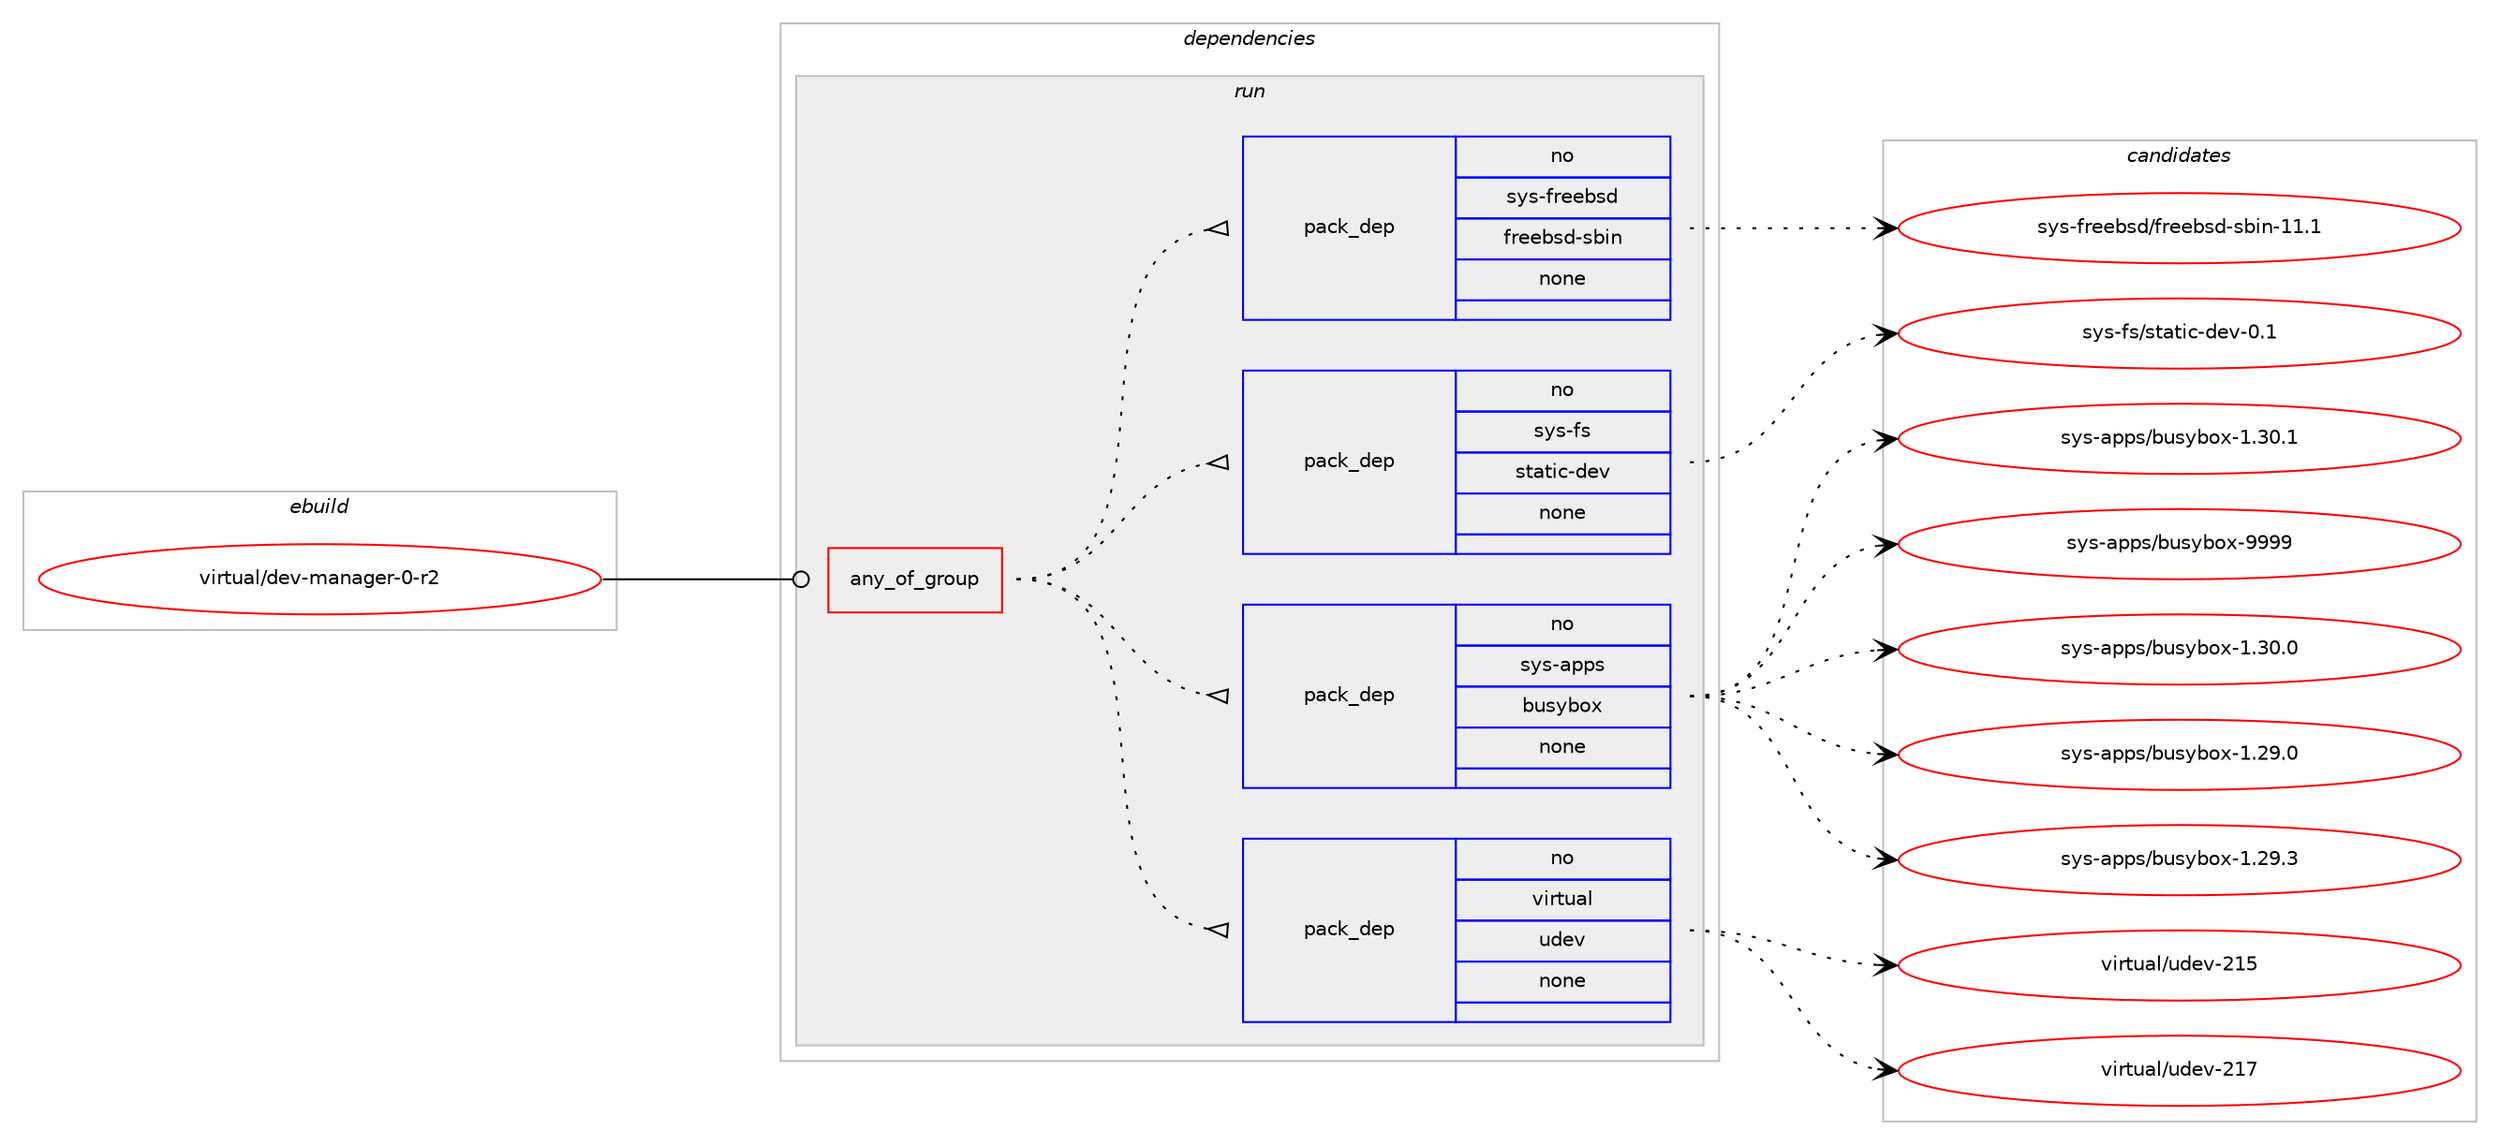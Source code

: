 digraph prolog {

# *************
# Graph options
# *************

newrank=true;
concentrate=true;
compound=true;
graph [rankdir=LR,fontname=Helvetica,fontsize=10,ranksep=1.5];#, ranksep=2.5, nodesep=0.2];
edge  [arrowhead=vee];
node  [fontname=Helvetica,fontsize=10];

# **********
# The ebuild
# **********

subgraph cluster_leftcol {
color=gray;
rank=same;
label=<<i>ebuild</i>>;
id [label="virtual/dev-manager-0-r2", color=red, width=4, href="../virtual/dev-manager-0-r2.svg"];
}

# ****************
# The dependencies
# ****************

subgraph cluster_midcol {
color=gray;
label=<<i>dependencies</i>>;
subgraph cluster_compile {
fillcolor="#eeeeee";
style=filled;
label=<<i>compile</i>>;
}
subgraph cluster_compileandrun {
fillcolor="#eeeeee";
style=filled;
label=<<i>compile and run</i>>;
}
subgraph cluster_run {
fillcolor="#eeeeee";
style=filled;
label=<<i>run</i>>;
subgraph any93 {
dependency4092 [label=<<TABLE BORDER="0" CELLBORDER="1" CELLSPACING="0" CELLPADDING="4"><TR><TD CELLPADDING="10">any_of_group</TD></TR></TABLE>>, shape=none, color=red];subgraph pack3577 {
dependency4093 [label=<<TABLE BORDER="0" CELLBORDER="1" CELLSPACING="0" CELLPADDING="4" WIDTH="220"><TR><TD ROWSPAN="6" CELLPADDING="30">pack_dep</TD></TR><TR><TD WIDTH="110">no</TD></TR><TR><TD>virtual</TD></TR><TR><TD>udev</TD></TR><TR><TD>none</TD></TR><TR><TD></TD></TR></TABLE>>, shape=none, color=blue];
}
dependency4092:e -> dependency4093:w [weight=20,style="dotted",arrowhead="oinv"];
subgraph pack3578 {
dependency4094 [label=<<TABLE BORDER="0" CELLBORDER="1" CELLSPACING="0" CELLPADDING="4" WIDTH="220"><TR><TD ROWSPAN="6" CELLPADDING="30">pack_dep</TD></TR><TR><TD WIDTH="110">no</TD></TR><TR><TD>sys-apps</TD></TR><TR><TD>busybox</TD></TR><TR><TD>none</TD></TR><TR><TD></TD></TR></TABLE>>, shape=none, color=blue];
}
dependency4092:e -> dependency4094:w [weight=20,style="dotted",arrowhead="oinv"];
subgraph pack3579 {
dependency4095 [label=<<TABLE BORDER="0" CELLBORDER="1" CELLSPACING="0" CELLPADDING="4" WIDTH="220"><TR><TD ROWSPAN="6" CELLPADDING="30">pack_dep</TD></TR><TR><TD WIDTH="110">no</TD></TR><TR><TD>sys-fs</TD></TR><TR><TD>static-dev</TD></TR><TR><TD>none</TD></TR><TR><TD></TD></TR></TABLE>>, shape=none, color=blue];
}
dependency4092:e -> dependency4095:w [weight=20,style="dotted",arrowhead="oinv"];
subgraph pack3580 {
dependency4096 [label=<<TABLE BORDER="0" CELLBORDER="1" CELLSPACING="0" CELLPADDING="4" WIDTH="220"><TR><TD ROWSPAN="6" CELLPADDING="30">pack_dep</TD></TR><TR><TD WIDTH="110">no</TD></TR><TR><TD>sys-freebsd</TD></TR><TR><TD>freebsd-sbin</TD></TR><TR><TD>none</TD></TR><TR><TD></TD></TR></TABLE>>, shape=none, color=blue];
}
dependency4092:e -> dependency4096:w [weight=20,style="dotted",arrowhead="oinv"];
}
id:e -> dependency4092:w [weight=20,style="solid",arrowhead="odot"];
}
}

# **************
# The candidates
# **************

subgraph cluster_choices {
rank=same;
color=gray;
label=<<i>candidates</i>>;

subgraph choice3577 {
color=black;
nodesep=1;
choice118105114116117971084711710010111845504953 [label="virtual/udev-215", color=red, width=4,href="../virtual/udev-215.svg"];
choice118105114116117971084711710010111845504955 [label="virtual/udev-217", color=red, width=4,href="../virtual/udev-217.svg"];
dependency4093:e -> choice118105114116117971084711710010111845504953:w [style=dotted,weight="100"];
dependency4093:e -> choice118105114116117971084711710010111845504955:w [style=dotted,weight="100"];
}
subgraph choice3578 {
color=black;
nodesep=1;
choice115121115459711211211547981171151219811112045494651484648 [label="sys-apps/busybox-1.30.0", color=red, width=4,href="../sys-apps/busybox-1.30.0.svg"];
choice115121115459711211211547981171151219811112045494650574648 [label="sys-apps/busybox-1.29.0", color=red, width=4,href="../sys-apps/busybox-1.29.0.svg"];
choice115121115459711211211547981171151219811112045494650574651 [label="sys-apps/busybox-1.29.3", color=red, width=4,href="../sys-apps/busybox-1.29.3.svg"];
choice115121115459711211211547981171151219811112045494651484649 [label="sys-apps/busybox-1.30.1", color=red, width=4,href="../sys-apps/busybox-1.30.1.svg"];
choice11512111545971121121154798117115121981111204557575757 [label="sys-apps/busybox-9999", color=red, width=4,href="../sys-apps/busybox-9999.svg"];
dependency4094:e -> choice115121115459711211211547981171151219811112045494651484648:w [style=dotted,weight="100"];
dependency4094:e -> choice115121115459711211211547981171151219811112045494650574648:w [style=dotted,weight="100"];
dependency4094:e -> choice115121115459711211211547981171151219811112045494650574651:w [style=dotted,weight="100"];
dependency4094:e -> choice115121115459711211211547981171151219811112045494651484649:w [style=dotted,weight="100"];
dependency4094:e -> choice11512111545971121121154798117115121981111204557575757:w [style=dotted,weight="100"];
}
subgraph choice3579 {
color=black;
nodesep=1;
choice115121115451021154711511697116105994510010111845484649 [label="sys-fs/static-dev-0.1", color=red, width=4,href="../sys-fs/static-dev-0.1.svg"];
dependency4095:e -> choice115121115451021154711511697116105994510010111845484649:w [style=dotted,weight="100"];
}
subgraph choice3580 {
color=black;
nodesep=1;
choice1151211154510211410110198115100471021141011019811510045115981051104549494649 [label="sys-freebsd/freebsd-sbin-11.1", color=red, width=4,href="../sys-freebsd/freebsd-sbin-11.1.svg"];
dependency4096:e -> choice1151211154510211410110198115100471021141011019811510045115981051104549494649:w [style=dotted,weight="100"];
}
}

}
